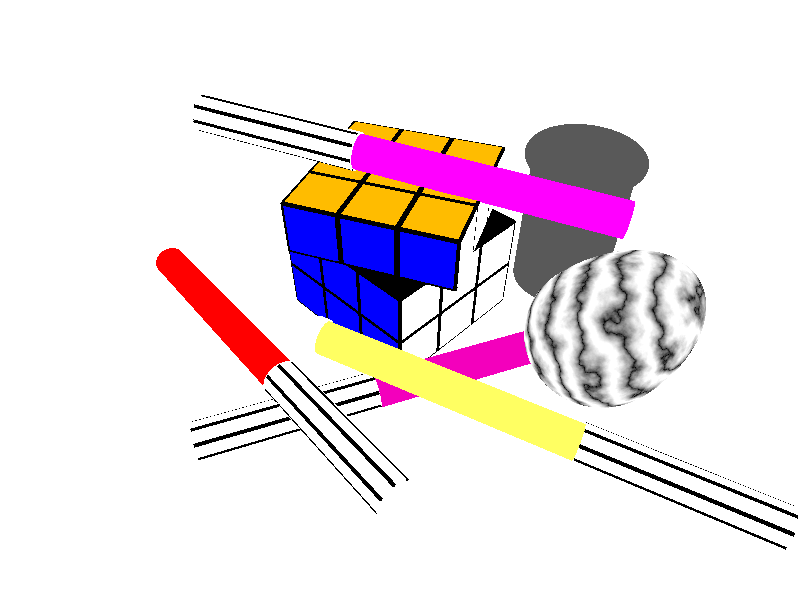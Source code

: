 //
// Stephan Fortelny
// Computer Graphics
// Exercise 1
// 6/10/11
//

#include "colors.inc"

#declare LS = <30,45,15>;

background {
  color White
}

camera {
  location <0,8.5,-9>
  look_at  <0, 0, 0>
}

light_source {
  LS
  color White
  looks_like {
    sphere {
      LS
      8
    }
  }
}

//
//////////////////// PLANE ////////////////////
//

plane {
  y, 0
  pigment {
    color White
  }
  finish {
    ambient 0.35
  }
}

//
//////////////////// RUBIX-CUBE ////////////////////
//

#declare STICKER_DEPTH = 0.0125;
#declare STICKER_MARGIN = 0.05;

#declare RX_BOX_MAIN_WIDTH = 1;

#declare RX_BOX_MAIN_START_X = -1.5;
#declare RX_BOX_MAIN_START_Y = 0;
#declare RX_BOX_MAIN_START_Z = -1.5;


#declare RX_BOX_MAIN = box {
  <RX_BOX_MAIN_START_X,
   RX_BOX_MAIN_START_Y,
   RX_BOX_MAIN_START_Z>,
  <RX_BOX_MAIN_START_X+RX_BOX_MAIN_WIDTH,
   RX_BOX_MAIN_START_Y+RX_BOX_MAIN_WIDTH,
   RX_BOX_MAIN_START_Z+RX_BOX_MAIN_WIDTH>
  pigment { color Black }
  finish {
    phong .80
    phong_size 150
  }
}

#declare RX_BOX_FRONT = box {
  <RX_BOX_MAIN_START_X + STICKER_MARGIN,
   RX_BOX_MAIN_START_Y + STICKER_MARGIN,
   RX_BOX_MAIN_START_Z>,
  <RX_BOX_MAIN_START_X + RX_BOX_MAIN_WIDTH - STICKER_MARGIN,
   RX_BOX_MAIN_START_Y + RX_BOX_MAIN_WIDTH - STICKER_MARGIN,
   RX_BOX_MAIN_START_Z - STICKER_DEPTH>
  pigment { color Blue }
  finish {
    ambient 0.30
  }
}

#macro Make_RX_BOX_TOP(TOPCOLOR)
  box {
    <RX_BOX_MAIN_START_X + STICKER_MARGIN,
    RX_BOX_MAIN_START_Y + RX_BOX_MAIN_WIDTH,
    RX_BOX_MAIN_START_Z + STICKER_MARGIN>
    <RX_BOX_MAIN_START_X + RX_BOX_MAIN_WIDTH - STICKER_MARGIN,
    RX_BOX_MAIN_START_Y + RX_BOX_MAIN_WIDTH + STICKER_DEPTH,
    RX_BOX_MAIN_START_Z + RX_BOX_MAIN_WIDTH - STICKER_MARGIN>
    pigment { color TOPCOLOR }
    finish {
      ambient 0.25
    }
  }
#end
										 
                                                                          	  
#declare RX_BOX_RIGHT = box {
  <RX_BOX_MAIN_START_X + RX_BOX_MAIN_WIDTH,
   RX_BOX_MAIN_START_Y + STICKER_MARGIN,
   RX_BOX_MAIN_START_Z + STICKER_MARGIN>
  <RX_BOX_MAIN_START_X + RX_BOX_MAIN_WIDTH + STICKER_DEPTH,
   RX_BOX_MAIN_START_Y + RX_BOX_MAIN_WIDTH - STICKER_MARGIN,
   RX_BOX_MAIN_START_Z + RX_BOX_MAIN_WIDTH - STICKER_MARGIN>
  pigment {
    color rgb<1,1,1>
  }
  finish {
    ambient 0.3
  }
}

#macro Make_RX_BOX(TOPCOLOR)
  union {
    object { RX_BOX_MAIN }
    Make_RX_BOX_TOP(TOPCOLOR)
    object { RX_BOX_FRONT }
    object { RX_BOX_RIGHT }
  }
#end

#macro Make_RX_ROW(TOPCOLOR)
  union {
    object { Make_RX_BOX(TOPCOLOR) }
    object { Make_RX_BOX(TOPCOLOR)
      translate RX_BOX_MAIN_WIDTH*x
    }
    object { Make_RX_BOX(TOPCOLOR)
      translate RX_BOX_MAIN_WIDTH*x*2
    }
  }
#end

#macro Make_RX_FLOOR(TOPCOLOR)
  union {
    object { Make_RX_ROW(TOPCOLOR) }
    object { Make_RX_ROW(TOPCOLOR)
      translate RX_BOX_MAIN_WIDTH*z
    }
    object { Make_RX_ROW(TOPCOLOR)
      translate RX_BOX_MAIN_WIDTH*z*2
    }
  }
#end

#declare RX_CUBE = union {
  object { Make_RX_FLOOR(Black)
  }
  object { Make_RX_FLOOR(Black)
    translate RX_BOX_MAIN_WIDTH*y
  }
  object { Make_RX_FLOOR(Orange)
    translate RX_BOX_MAIN_WIDTH*y*2
    rotate y*-25
  }
}

//
//////////////////// PENS ////////////////////
//

#declare PEN_RADIUS_BOT = 0.33;
#declare PEN_RADIUS_MID = 0.30;
#declare PEN_RADIUS_TOP = PEN_RADIUS_BOT;
#declare PEN_RADIUS_TOP_DIFF = 0.03;
#declare PEN_X_START = 0;
#declare PEN_L_BOT = 0.2;
#declare PEN_L_MID = 4.5;
#declare PEN_L_TOP = 3;
#declare PEN_L = PEN_L_BOT + PEN_L_MID + PEN_L_TOP;
#declare PEN_Y = 0;
#declare PEN_Z = 0;

#macro Make_Pen(Color, PEN_Y_START, PEN_Y_END)
  #local PEN_Y_DIFF = abs(PEN_Y_END - PEN_Y_START);
  #if (PEN_Y_START > PEN_Y_END)
    #local PEN_Y_MOD = -1;
  #else
    #local PEN_Y_MOD = 1;
  #end
  
  #debug concat("PEN_Y_DIFF:",str(PEN_Y_DIFF, 5, 5), "\n")
  #if (PEN_Y_DIFF = 0)
    #local PEN_X = PEN_L;
    #debug concat("PEN_X:",str(PEN_X, 5, 5), "\n")
  #else
    #local PEN_X = sqrt(pow(PEN_L,2)-pow(PEN_Y_DIFF,2));
    #debug concat("PEN_X:",str(PEN_X, 5, 5), "\n")
  #end
  
  #local COS_BETA = PEN_X / PEN_L;
  
  #local PEN_X_BOT = PEN_L_BOT * COS_BETA;
  #debug concat("PEN_X_BOT:",str(PEN_X_BOT, 5, 5), "\n")
  #local PEN_X_MID = ((PEN_L_BOT+PEN_L_MID) * COS_BETA)-PEN_X_BOT;
  #debug concat("PEN_X_MID:",str(PEN_X_MID, 5, 5), "\n")
  #local PEN_X_TOP = ((PEN_L_BOT+PEN_L_MID+PEN_L_TOP) * COS_BETA)-PEN_X_BOT-PEN_X_MID;
  #debug concat("PEN_X_TOP:",str(PEN_X_TOP, 5, 5), "\n")
  
  #local PEN_Y_BOT = sqrt(pow(PEN_L_BOT,2)-pow(PEN_X_BOT,2));
  #debug concat("PEN_Y_BOT:",str(PEN_Y_BOT, 5, 5), "\n")
  
  #local PEN_Y_MID = sqrt(
    pow(PEN_L_BOT+PEN_L_MID,2)
    -pow(PEN_X_BOT+PEN_X_MID,2))
  -PEN_Y_BOT;
  #debug concat("PEN_Y_MID:",str(PEN_Y_MID, 5, 5), "\n")
  #local PEN_Y_TOP = sqrt(
    pow(PEN_L_BOT+PEN_L_MID+PEN_L_TOP,2)
    -pow(PEN_X_BOT+PEN_X_MID+PEN_X_TOP,2))
  -PEN_Y_BOT-PEN_Y_MID;
  #debug concat("PEN_Y_TOP:",str(PEN_Y_TOP, 5, 5), "\n")

  union {
    cylinder {
      <PEN_X_START, PEN_Y_START, PEN_Z>,
      <PEN_X_START + PEN_X_BOT, PEN_Y_START + (PEN_Y_BOT * PEN_Y_MOD), PEN_Z>
      PEN_RADIUS_BOT            
      pigment {
	color White 
      }
    }
    cylinder {
      <PEN_X_START + PEN_X_BOT, PEN_Y_START + (PEN_Y_BOT * PEN_Y_MOD), PEN_Z>
      <PEN_X_START + PEN_X_BOT + PEN_X_MID, PEN_Y_START + ((PEN_Y_BOT + PEN_Y_MID)*PEN_Y_MOD), PEN_Z>
      PEN_RADIUS_MID
      pigment {
	color Color
      }
    }
    
    #local XS = PEN_X_START + PEN_X_BOT + PEN_X_MID;
    #local XE = XS + PEN_X_TOP;
    #local YBM = PEN_Y_BOT + PEN_Y_MID;
    #local YBMT = YBM + PEN_Y_TOP;
    #local Y_DIFF = PEN_RADIUS_TOP/sqrt(2);
    #local Z_DIFF = Y_DIFF;

    
    #macro Make_Pen_Diff(PEN_Y_DIFF, PEN_Z_DIFF)
      cylinder {
	<XS,
	PEN_Y_START + ((YBM + PEN_Y_DIFF)*PEN_Y_MOD),
	PEN_Z + PEN_Z_DIFF>
	<XE,
	PEN_Y_START + ((YBMT + PEN_Y_DIFF)*PEN_Y_MOD),
	PEN_Z + PEN_Z_DIFF>
	PEN_RADIUS_TOP_DIFF
      }
    #end
    
    difference {
      cylinder {
	<XS, PEN_Y_START + ((YBM) * PEN_Y_MOD), PEN_Z>
	<XE, PEN_Y_START + ((YBMT)*PEN_Y_MOD), PEN_Z>
	PEN_RADIUS_TOP
	pigment {
	  color White
	}
	finish {
	  ambient 0.3
	}
      }
      Make_Pen_Diff(PEN_RADIUS_TOP,0)
      Make_Pen_Diff(Y_DIFF,Z_DIFF)
      Make_Pen_Diff(0,PEN_RADIUS_TOP)
      Make_Pen_Diff(-Y_DIFF,Z_DIFF)
      Make_Pen_Diff(-PEN_RADIUS_TOP,0)
      Make_Pen_Diff(-Y_DIFF,-Z_DIFF)
      Make_Pen_Diff(0,-PEN_RADIUS_TOP)
      Make_Pen_Diff(Y_DIFF,-Z_DIFF)
    }
    

  }
#end

//
//////////////////// EGG ////////////////////
//

#declare EGG_TEX = texture {
  pigment {
    marble
    turbulence 0.5
    color_map {
      [0.00 color Black]
      [0.80 color White]
    }
    rotate 50*z
  }
  finish {
    reflection 0.1
  }
}

#declare EGG_RADIUS = 2.5;
#declare EGG_UPPER_HALF_Y_SCALE = 1.5;

#declare EGG_UPPERPART =
  intersection{
    sphere{<0,0,0>,EGG_RADIUS scale <1,EGG_UPPER_HALF_Y_SCALE,1>}
    box{<-EGG_RADIUS,0,-EGG_RADIUS>,
      <EGG_RADIUS, EGG_UPPER_HALF_Y_SCALE * EGG_RADIUS,EGG_RADIUS>}
  }

#declare EGG_LOWERPART =
  intersection{
    sphere{<0,0,0>,EGG_RADIUS}
    box{<-EGG_RADIUS,-EGG_RADIUS,-EGG_RADIUS>,<EGG_RADIUS,0,EGG_RADIUS>}
  }

#declare EGG =
  union{
    object{EGG_UPPERPART }
    object{EGG_LOWERPART}
    texture{EGG_TEX}
    translate y
  }

//
//////////////////// PHOTOBOX ////////////////////
//

#declare PB_TEX = texture {
  pigment {
    color rgb<0.10,0.10,0.10>
  }
  finish {
    reflection {
      .18
    }
  }
  
}

#declare PB_BOT = cylinder {
  <1,0,0>,
  <1,1.5,0>,
  0.5
  texture {
    PB_TEX
  }
}

#declare PB_TOP_INNER = cylinder {
  <1,1.5,0>,
  <1,1.6,0>,
  0.35
  texture {
    PB_TEX
  }
}

#declare PB_TOP_OUTER = torus {
  0.5, 0.08          
  texture {
    PB_TEX
  }
  translate <1,1.5,0>
}

#declare PB = union {
  object {
    PB_BOT
  }
  object {
    PB_TOP_INNER
  }
  object {
    PB_TOP_OUTER
  }
}

//
//////////////////// OBJECTS ////////////////////
//

//rubix cube
object { RX_CUBE rotate y*45}

//pens
object {
  Make_Pen(rgb<233,241,24>/195, PEN_RADIUS_MID*2*1.5, PEN_RADIUS_TOP)
  rotate y*25
  translate <-1.5,0,-1.8>
  finish {
    ambient 0.60
    reflection 0.6
  }
}

object {
  Make_Pen(rgb<0.9,0,0.5>, PEN_RADIUS_BOT, PEN_RADIUS_TOP)
  rotate y*160
  translate <4,0,-1>
}
object {
  Make_Pen(Red, PEN_RADIUS_BOT, PEN_RADIUS_TOP*2*1.3)
  rotate y*50
  translate <-5,0,1>
}

//purple
object {
  Make_Pen(rgb<1 ,0 ,1>, PEN_RADIUS_BOT, PEN_RADIUS_TOP*2*1.3)
  rotate y*-160
  translate <3.7,2.7,-1.5>
}

//egg
object {
  EGG
  rotate <120,70,60>
  scale <0.5,0.5,0.5> 
  translate <3,0.7,-2>
}

//photobox
object {
  PB
  scale 1.9
  translate <1.5,0,0.8>
}